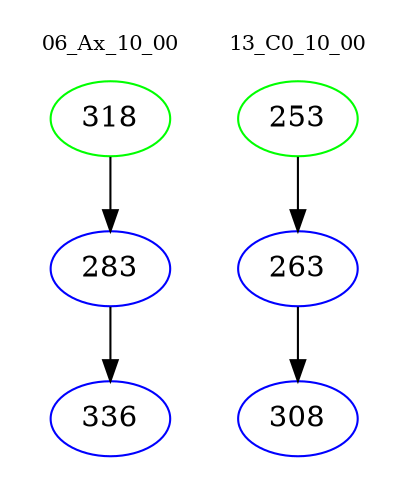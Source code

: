 digraph{
subgraph cluster_0 {
color = white
label = "06_Ax_10_00";
fontsize=10;
T0_318 [label="318", color="green"]
T0_318 -> T0_283 [color="black"]
T0_283 [label="283", color="blue"]
T0_283 -> T0_336 [color="black"]
T0_336 [label="336", color="blue"]
}
subgraph cluster_1 {
color = white
label = "13_C0_10_00";
fontsize=10;
T1_253 [label="253", color="green"]
T1_253 -> T1_263 [color="black"]
T1_263 [label="263", color="blue"]
T1_263 -> T1_308 [color="black"]
T1_308 [label="308", color="blue"]
}
}
